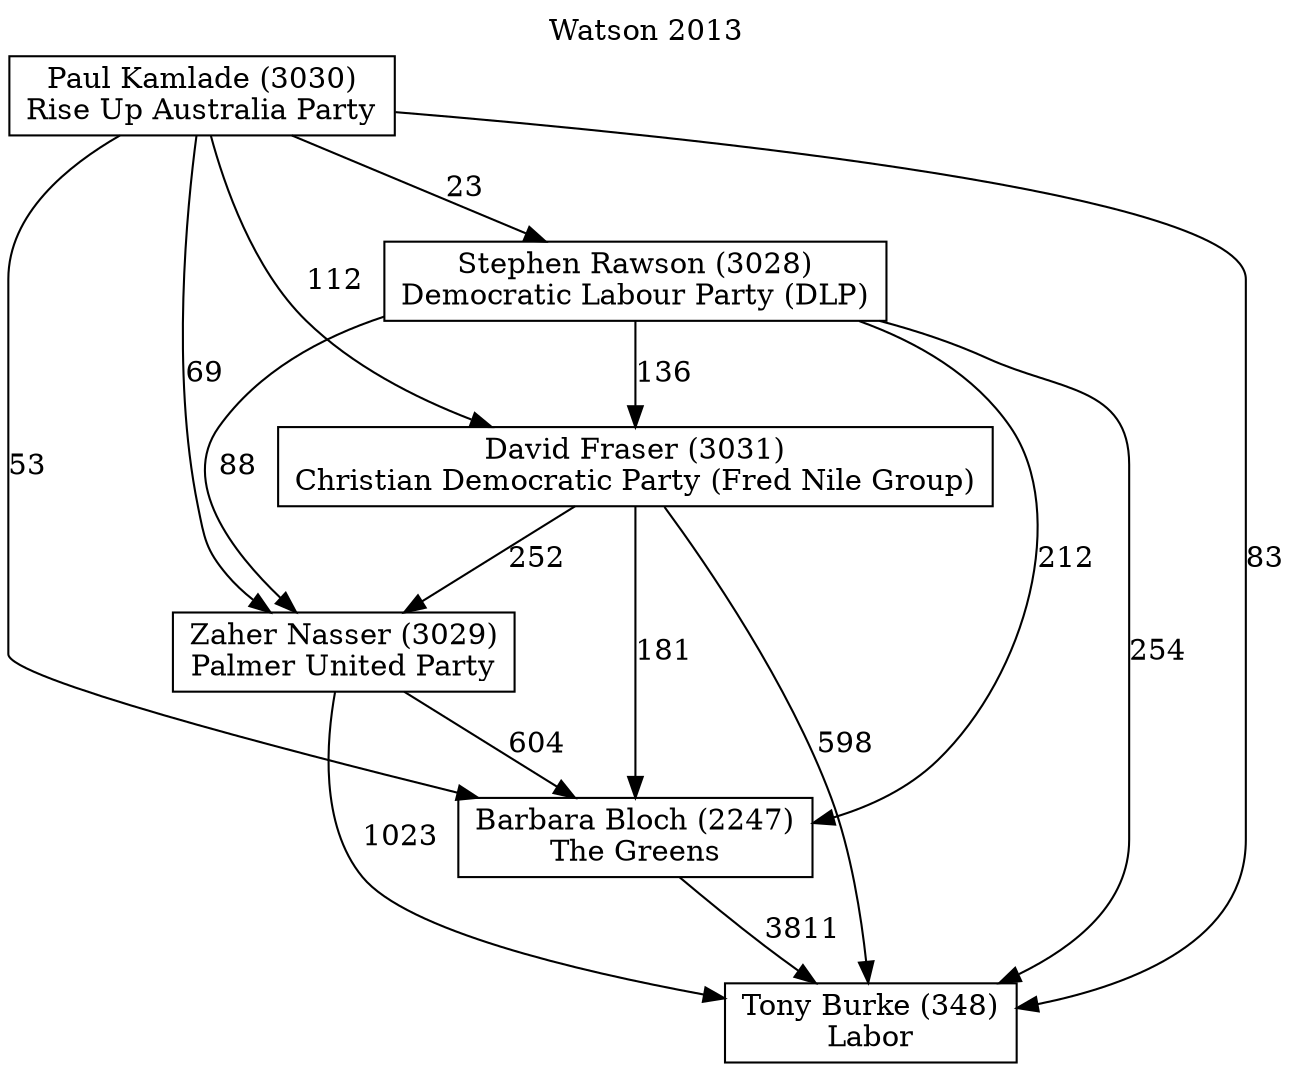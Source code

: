// House preference flow
digraph "Tony Burke (348)_Watson_2013" {
	graph [label="Watson 2013" labelloc=t mclimit=10]
	node [shape=box]
	"Barbara Bloch (2247)" [label="Barbara Bloch (2247)
The Greens"]
	"David Fraser (3031)" [label="David Fraser (3031)
Christian Democratic Party (Fred Nile Group)"]
	"Paul Kamlade (3030)" [label="Paul Kamlade (3030)
Rise Up Australia Party"]
	"Stephen Rawson (3028)" [label="Stephen Rawson (3028)
Democratic Labour Party (DLP)"]
	"Tony Burke (348)" [label="Tony Burke (348)
Labor"]
	"Zaher Nasser (3029)" [label="Zaher Nasser (3029)
Palmer United Party"]
	"Barbara Bloch (2247)" -> "Tony Burke (348)" [label=3811]
	"David Fraser (3031)" -> "Barbara Bloch (2247)" [label=181]
	"David Fraser (3031)" -> "Tony Burke (348)" [label=598]
	"David Fraser (3031)" -> "Zaher Nasser (3029)" [label=252]
	"Paul Kamlade (3030)" -> "Barbara Bloch (2247)" [label=53]
	"Paul Kamlade (3030)" -> "David Fraser (3031)" [label=112]
	"Paul Kamlade (3030)" -> "Stephen Rawson (3028)" [label=23]
	"Paul Kamlade (3030)" -> "Tony Burke (348)" [label=83]
	"Paul Kamlade (3030)" -> "Zaher Nasser (3029)" [label=69]
	"Stephen Rawson (3028)" -> "Barbara Bloch (2247)" [label=212]
	"Stephen Rawson (3028)" -> "David Fraser (3031)" [label=136]
	"Stephen Rawson (3028)" -> "Tony Burke (348)" [label=254]
	"Stephen Rawson (3028)" -> "Zaher Nasser (3029)" [label=88]
	"Zaher Nasser (3029)" -> "Barbara Bloch (2247)" [label=604]
	"Zaher Nasser (3029)" -> "Tony Burke (348)" [label=1023]
}
